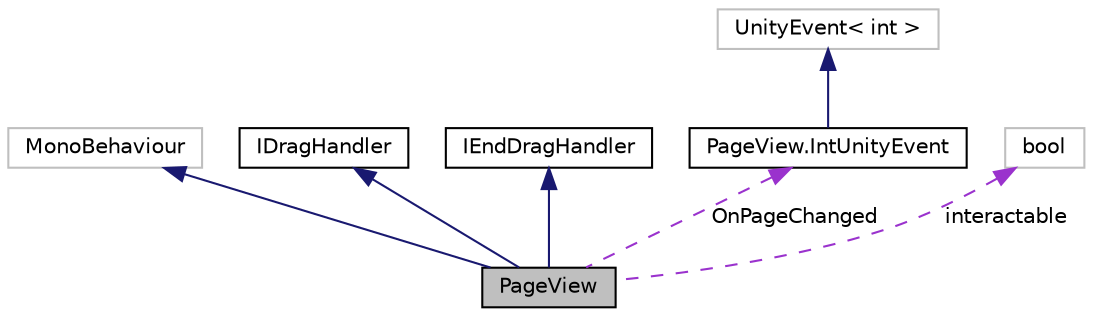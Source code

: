 digraph "PageView"
{
 // INTERACTIVE_SVG=YES
 // LATEX_PDF_SIZE
  edge [fontname="Helvetica",fontsize="10",labelfontname="Helvetica",labelfontsize="10"];
  node [fontname="Helvetica",fontsize="10",shape=record];
  Node1 [label="PageView",height=0.2,width=0.4,color="black", fillcolor="grey75", style="filled", fontcolor="black",tooltip=" "];
  Node2 -> Node1 [dir="back",color="midnightblue",fontsize="10",style="solid",fontname="Helvetica"];
  Node2 [label="MonoBehaviour",height=0.2,width=0.4,color="grey75", fillcolor="white", style="filled",tooltip=" "];
  Node3 -> Node1 [dir="back",color="midnightblue",fontsize="10",style="solid",fontname="Helvetica"];
  Node3 [label="IDragHandler",height=0.2,width=0.4,color="black", fillcolor="white", style="filled",URL="$class_i_drag_handler.html",tooltip=" "];
  Node4 -> Node1 [dir="back",color="midnightblue",fontsize="10",style="solid",fontname="Helvetica"];
  Node4 [label="IEndDragHandler",height=0.2,width=0.4,color="black", fillcolor="white", style="filled",URL="$class_i_end_drag_handler.html",tooltip=" "];
  Node5 -> Node1 [dir="back",color="darkorchid3",fontsize="10",style="dashed",label=" OnPageChanged" ,fontname="Helvetica"];
  Node5 [label="PageView.IntUnityEvent",height=0.2,width=0.4,color="black", fillcolor="white", style="filled",URL="$class_page_view_1_1_int_unity_event.html",tooltip=" "];
  Node6 -> Node5 [dir="back",color="midnightblue",fontsize="10",style="solid",fontname="Helvetica"];
  Node6 [label="UnityEvent\< int \>",height=0.2,width=0.4,color="grey75", fillcolor="white", style="filled",tooltip=" "];
  Node7 -> Node1 [dir="back",color="darkorchid3",fontsize="10",style="dashed",label=" interactable" ,fontname="Helvetica"];
  Node7 [label="bool",height=0.2,width=0.4,color="grey75", fillcolor="white", style="filled",tooltip=" "];
}
